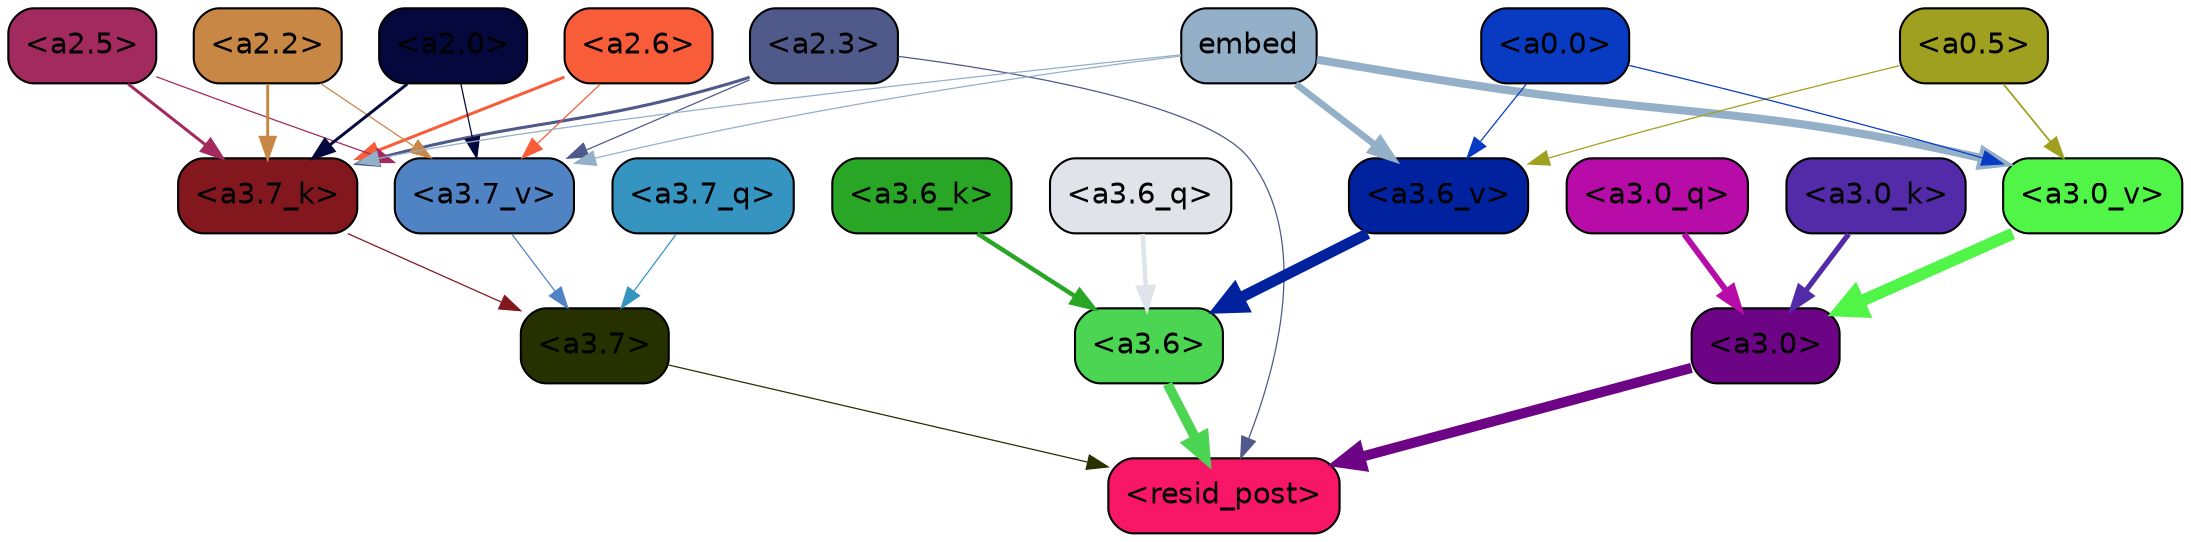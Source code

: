 strict digraph "" {
	graph [bgcolor=transparent,
		layout=dot,
		overlap=false,
		splines=true
	];
	"<a3.7>"	[color=black,
		fillcolor="#273100",
		fontname=Helvetica,
		shape=box,
		style="filled, rounded"];
	"<resid_post>"	[color=black,
		fillcolor="#f81667",
		fontname=Helvetica,
		shape=box,
		style="filled, rounded"];
	"<a3.7>" -> "<resid_post>"	[color="#273100",
		penwidth=0.6];
	"<a3.6>"	[color=black,
		fillcolor="#4cd552",
		fontname=Helvetica,
		shape=box,
		style="filled, rounded"];
	"<a3.6>" -> "<resid_post>"	[color="#4cd552",
		penwidth=4.746312499046326];
	"<a3.0>"	[color=black,
		fillcolor="#6c0485",
		fontname=Helvetica,
		shape=box,
		style="filled, rounded"];
	"<a3.0>" -> "<resid_post>"	[color="#6c0485",
		penwidth=4.896343111991882];
	"<a2.3>"	[color=black,
		fillcolor="#4f598a",
		fontname=Helvetica,
		shape=box,
		style="filled, rounded"];
	"<a2.3>" -> "<resid_post>"	[color="#4f598a",
		penwidth=0.6];
	"<a3.7_k>"	[color=black,
		fillcolor="#82181e",
		fontname=Helvetica,
		shape=box,
		style="filled, rounded"];
	"<a2.3>" -> "<a3.7_k>"	[color="#4f598a",
		penwidth=1.467104621231556];
	"<a3.7_v>"	[color=black,
		fillcolor="#5083c3",
		fontname=Helvetica,
		shape=box,
		style="filled, rounded"];
	"<a2.3>" -> "<a3.7_v>"	[color="#4f598a",
		penwidth=0.6];
	"<a3.7_q>"	[color=black,
		fillcolor="#3694c1",
		fontname=Helvetica,
		shape=box,
		style="filled, rounded"];
	"<a3.7_q>" -> "<a3.7>"	[color="#3694c1",
		penwidth=0.6];
	"<a3.6_q>"	[color=black,
		fillcolor="#e0e3e9",
		fontname=Helvetica,
		shape=box,
		style="filled, rounded"];
	"<a3.6_q>" -> "<a3.6>"	[color="#e0e3e9",
		penwidth=2.160832464694977];
	"<a3.0_q>"	[color=black,
		fillcolor="#b70ca7",
		fontname=Helvetica,
		shape=box,
		style="filled, rounded"];
	"<a3.0_q>" -> "<a3.0>"	[color="#b70ca7",
		penwidth=2.870753765106201];
	"<a3.7_k>" -> "<a3.7>"	[color="#82181e",
		penwidth=0.6];
	"<a3.6_k>"	[color=black,
		fillcolor="#29a625",
		fontname=Helvetica,
		shape=box,
		style="filled, rounded"];
	"<a3.6_k>" -> "<a3.6>"	[color="#29a625",
		penwidth=2.13908451795578];
	"<a3.0_k>"	[color=black,
		fillcolor="#532aa7",
		fontname=Helvetica,
		shape=box,
		style="filled, rounded"];
	"<a3.0_k>" -> "<a3.0>"	[color="#532aa7",
		penwidth=2.520303964614868];
	"<a3.7_v>" -> "<a3.7>"	[color="#5083c3",
		penwidth=0.6];
	"<a3.6_v>"	[color=black,
		fillcolor="#00229f",
		fontname=Helvetica,
		shape=box,
		style="filled, rounded"];
	"<a3.6_v>" -> "<a3.6>"	[color="#00229f",
		penwidth=5.297133803367615];
	"<a3.0_v>"	[color=black,
		fillcolor="#50f548",
		fontname=Helvetica,
		shape=box,
		style="filled, rounded"];
	"<a3.0_v>" -> "<a3.0>"	[color="#50f548",
		penwidth=5.680712580680847];
	"<a2.6>"	[color=black,
		fillcolor="#f85c38",
		fontname=Helvetica,
		shape=box,
		style="filled, rounded"];
	"<a2.6>" -> "<a3.7_k>"	[color="#f85c38",
		penwidth=1.4453159049153328];
	"<a2.6>" -> "<a3.7_v>"	[color="#f85c38",
		penwidth=0.6];
	"<a2.5>"	[color=black,
		fillcolor="#a32a5f",
		fontname=Helvetica,
		shape=box,
		style="filled, rounded"];
	"<a2.5>" -> "<a3.7_k>"	[color="#a32a5f",
		penwidth=1.4526091292500496];
	"<a2.5>" -> "<a3.7_v>"	[color="#a32a5f",
		penwidth=0.6];
	"<a2.2>"	[color=black,
		fillcolor="#c98745",
		fontname=Helvetica,
		shape=box,
		style="filled, rounded"];
	"<a2.2>" -> "<a3.7_k>"	[color="#c98745",
		penwidth=1.4310357049107552];
	"<a2.2>" -> "<a3.7_v>"	[color="#c98745",
		penwidth=0.6];
	"<a2.0>"	[color=black,
		fillcolor="#05083d",
		fontname=Helvetica,
		shape=box,
		style="filled, rounded"];
	"<a2.0>" -> "<a3.7_k>"	[color="#05083d",
		penwidth=1.4314699843525887];
	"<a2.0>" -> "<a3.7_v>"	[color="#05083d",
		penwidth=0.6];
	embed	[color=black,
		fillcolor="#93b0c8",
		fontname=Helvetica,
		shape=box,
		style="filled, rounded"];
	embed -> "<a3.7_k>"	[color="#93b0c8",
		penwidth=0.6];
	embed -> "<a3.7_v>"	[color="#93b0c8",
		penwidth=0.6];
	embed -> "<a3.6_v>"	[color="#93b0c8",
		penwidth=3.1766927242279053];
	embed -> "<a3.0_v>"	[color="#93b0c8",
		penwidth=3.9005755856633186];
	"<a0.5>"	[color=black,
		fillcolor="#a0a020",
		fontname=Helvetica,
		shape=box,
		style="filled, rounded"];
	"<a0.5>" -> "<a3.6_v>"	[color="#a0a020",
		penwidth=0.6];
	"<a0.5>" -> "<a3.0_v>"	[color="#a0a020",
		penwidth=0.8493617177009583];
	"<a0.0>"	[color=black,
		fillcolor="#083bc2",
		fontname=Helvetica,
		shape=box,
		style="filled, rounded"];
	"<a0.0>" -> "<a3.6_v>"	[color="#083bc2",
		penwidth=0.6];
	"<a0.0>" -> "<a3.0_v>"	[color="#083bc2",
		penwidth=0.6];
}
